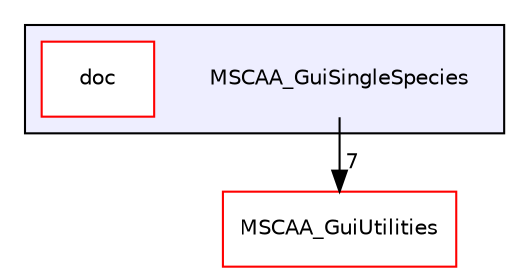digraph "MSCAA_GuiSingleSpecies" {
  compound=true
  node [ fontsize="10", fontname="Helvetica"];
  edge [ labelfontsize="10", labelfontname="Helvetica"];
  subgraph clusterdir_cd988bdf5437b0636fc5e89ee191e466 {
    graph [ bgcolor="#eeeeff", pencolor="black", label="" URL="dir_cd988bdf5437b0636fc5e89ee191e466.html"];
    dir_cd988bdf5437b0636fc5e89ee191e466 [shape=plaintext label="MSCAA_GuiSingleSpecies"];
    dir_ac2708cb72e9639ba8851f9a03e1ddf3 [shape=box label="doc" color="red" fillcolor="white" style="filled" URL="dir_ac2708cb72e9639ba8851f9a03e1ddf3.html"];
  }
  dir_b0dd4c7b837d61b29440a9f979f7fd8e [shape=box label="MSCAA_GuiUtilities" fillcolor="white" style="filled" color="red" URL="dir_b0dd4c7b837d61b29440a9f979f7fd8e.html"];
  dir_cd988bdf5437b0636fc5e89ee191e466->dir_b0dd4c7b837d61b29440a9f979f7fd8e [headlabel="7", labeldistance=1.5 headhref="dir_000008_000001.html"];
}
